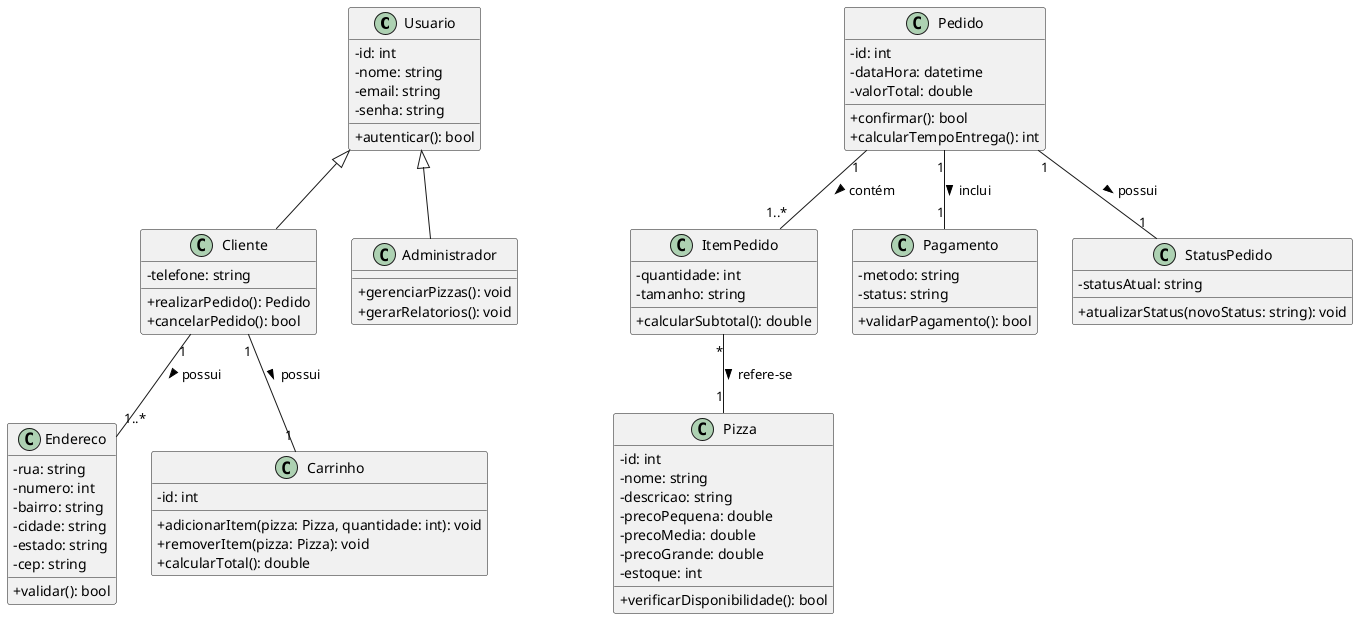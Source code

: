 @startuml
skinparam classAttributeIconSize 0

' Classes principais
class Usuario {
  - id: int
  - nome: string
  - email: string
  - senha: string
  + autenticar(): bool
}

class Cliente {
  - telefone: string
  + realizarPedido(): Pedido
  + cancelarPedido(): bool
}

class Administrador {
  + gerenciarPizzas(): void
  + gerarRelatorios(): void
}

Usuario <|-- Cliente
Usuario <|-- Administrador

class Endereco {
  - rua: string
  - numero: int
  - bairro: string
  - cidade: string
  - estado: string
  - cep: string
  + validar(): bool
}

Cliente "1" -- "1..*" Endereco : possui >

class Pizza {
  - id: int
  - nome: string
  - descricao: string
  - precoPequena: double
  - precoMedia: double
  - precoGrande: double
  - estoque: int
  + verificarDisponibilidade(): bool
}

class Carrinho {
  - id: int
  + adicionarItem(pizza: Pizza, quantidade: int): void
  + removerItem(pizza: Pizza): void
  + calcularTotal(): double
}

Cliente "1" -- "1" Carrinho : possui >

class Pedido {
  - id: int
  - dataHora: datetime
  - valorTotal: double
  + confirmar(): bool
  + calcularTempoEntrega(): int
}

Pedido "1" -- "1..*" ItemPedido : contém >

class ItemPedido {
  - quantidade: int
  - tamanho: string
  + calcularSubtotal(): double
}

ItemPedido "*" -- "1" Pizza : refere-se >

class Pagamento {
  - metodo: string
  - status: string
  + validarPagamento(): bool
}

Pedido "1" -- "1" Pagamento : inclui >

class StatusPedido {
  - statusAtual: string
  + atualizarStatus(novoStatus: string): void
}

Pedido "1" -- "1" StatusPedido : possui >

@enduml
